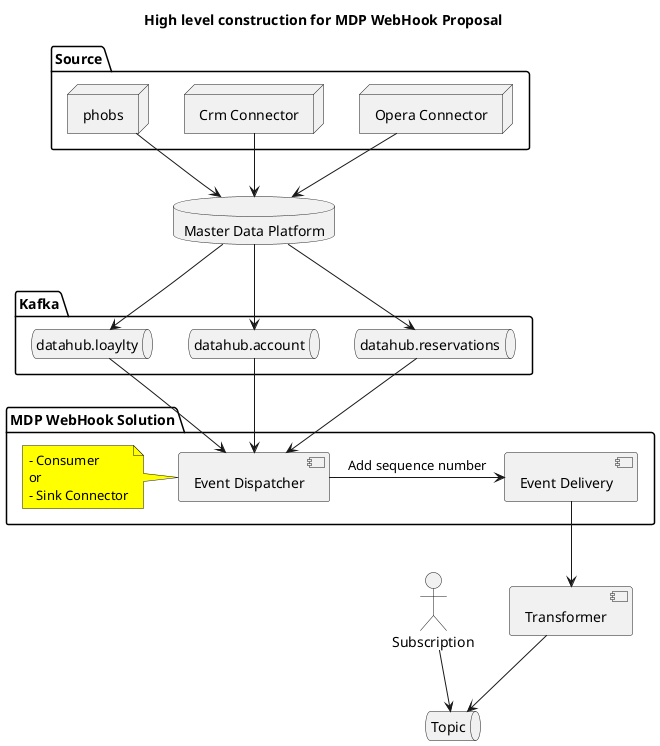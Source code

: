 @startuml
title High level construction for MDP WebHook Proposal

database ma as "Master Data Platform" {
    
}

package Source {


node phobs{

}

node crm as "Crm Connector" {

}

node opera as "Opera Connector"{

}

}

phobs --> ma
crm --> ma
opera --> ma


package Kafka{


queue loy as "datahub.loaylty"{

}

queue acc as "datahub.account"{
    
}

queue res as "datahub.reservations"{
    
}

}


ma --> loy
ma --> acc
ma --> res

package mdp as  "MDP WebHook Solution" {
    component disp as "Event Dispatcher"{

    }

note left of disp #Yellow
- Consumer 
or
- Sink Connector
end note



    component del as "Event Delivery"{
        
    }



}

loy --> disp
acc --> disp
res --> disp

disp -right-> del: Add sequence number

      queue topic as "Topic"{
        
    }

       component transformer as "Transformer"{
        
    }

    transformer --> topic

del --> transformer

actor Subscription



Subscription --> topic

'     collections transformer as "Transformers"


'     collections subscription as "Subcriptions"

'     del-->transformer

' transformer --> topic
' topic --> subscription

' ' transformer --> su1: Send event to end consumer
' ' transformer --> suN: Send event to end consumer